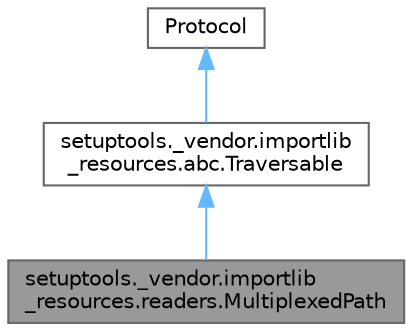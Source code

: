 digraph "setuptools._vendor.importlib_resources.readers.MultiplexedPath"
{
 // LATEX_PDF_SIZE
  bgcolor="transparent";
  edge [fontname=Helvetica,fontsize=10,labelfontname=Helvetica,labelfontsize=10];
  node [fontname=Helvetica,fontsize=10,shape=box,height=0.2,width=0.4];
  Node1 [id="Node000001",label="setuptools._vendor.importlib\l_resources.readers.MultiplexedPath",height=0.2,width=0.4,color="gray40", fillcolor="grey60", style="filled", fontcolor="black",tooltip=" "];
  Node2 -> Node1 [id="edge1_Node000001_Node000002",dir="back",color="steelblue1",style="solid",tooltip=" "];
  Node2 [id="Node000002",label="setuptools._vendor.importlib\l_resources.abc.Traversable",height=0.2,width=0.4,color="gray40", fillcolor="white", style="filled",URL="$classsetuptools_1_1__vendor_1_1importlib__resources_1_1abc_1_1_traversable.html",tooltip=" "];
  Node3 -> Node2 [id="edge2_Node000002_Node000003",dir="back",color="steelblue1",style="solid",tooltip=" "];
  Node3 [id="Node000003",label="Protocol",height=0.2,width=0.4,color="gray40", fillcolor="white", style="filled",tooltip=" "];
}
